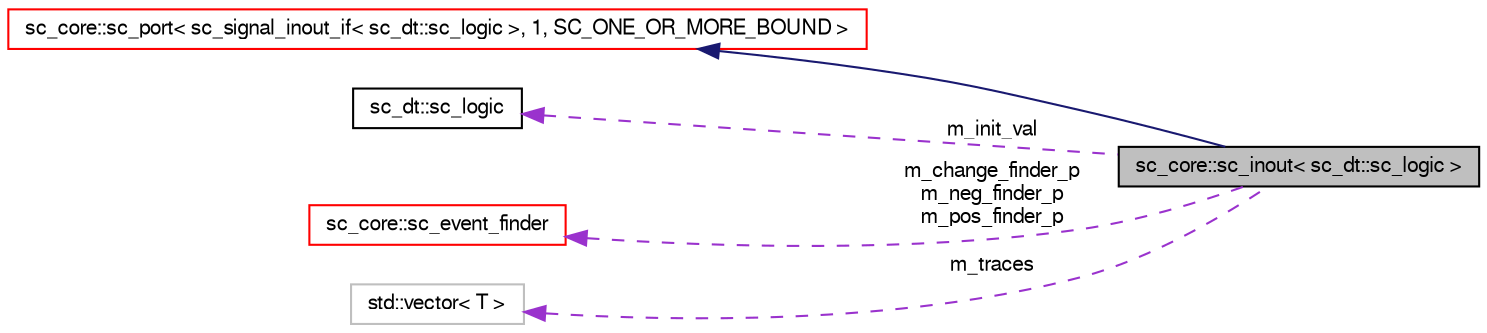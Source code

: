 digraph G
{
  edge [fontname="FreeSans",fontsize="10",labelfontname="FreeSans",labelfontsize="10"];
  node [fontname="FreeSans",fontsize="10",shape=record];
  rankdir=LR;
  Node1 [label="sc_core::sc_inout\< sc_dt::sc_logic \>",height=0.2,width=0.4,color="black", fillcolor="grey75", style="filled" fontcolor="black"];
  Node2 -> Node1 [dir=back,color="midnightblue",fontsize="10",style="solid",fontname="FreeSans"];
  Node2 [label="sc_core::sc_port\< sc_signal_inout_if\< sc_dt::sc_logic \>, 1, SC_ONE_OR_MORE_BOUND \>",height=0.2,width=0.4,color="red", fillcolor="white", style="filled",URL="$a00150.html"];
  Node3 -> Node1 [dir=back,color="darkorchid3",fontsize="10",style="dashed",label="m_init_val",fontname="FreeSans"];
  Node3 [label="sc_dt::sc_logic",height=0.2,width=0.4,color="black", fillcolor="white", style="filled",URL="$a00117.html"];
  Node4 -> Node1 [dir=back,color="darkorchid3",fontsize="10",style="dashed",label="m_change_finder_p\nm_neg_finder_p\nm_pos_finder_p",fontname="FreeSans"];
  Node4 [label="sc_core::sc_event_finder",height=0.2,width=0.4,color="red", fillcolor="white", style="filled",URL="$a00051.html"];
  Node5 -> Node1 [dir=back,color="darkorchid3",fontsize="10",style="dashed",label="m_traces",fontname="FreeSans"];
  Node5 [label="std::vector\< T \>",height=0.2,width=0.4,color="grey75", fillcolor="white", style="filled",tooltip="STL class."];
}
